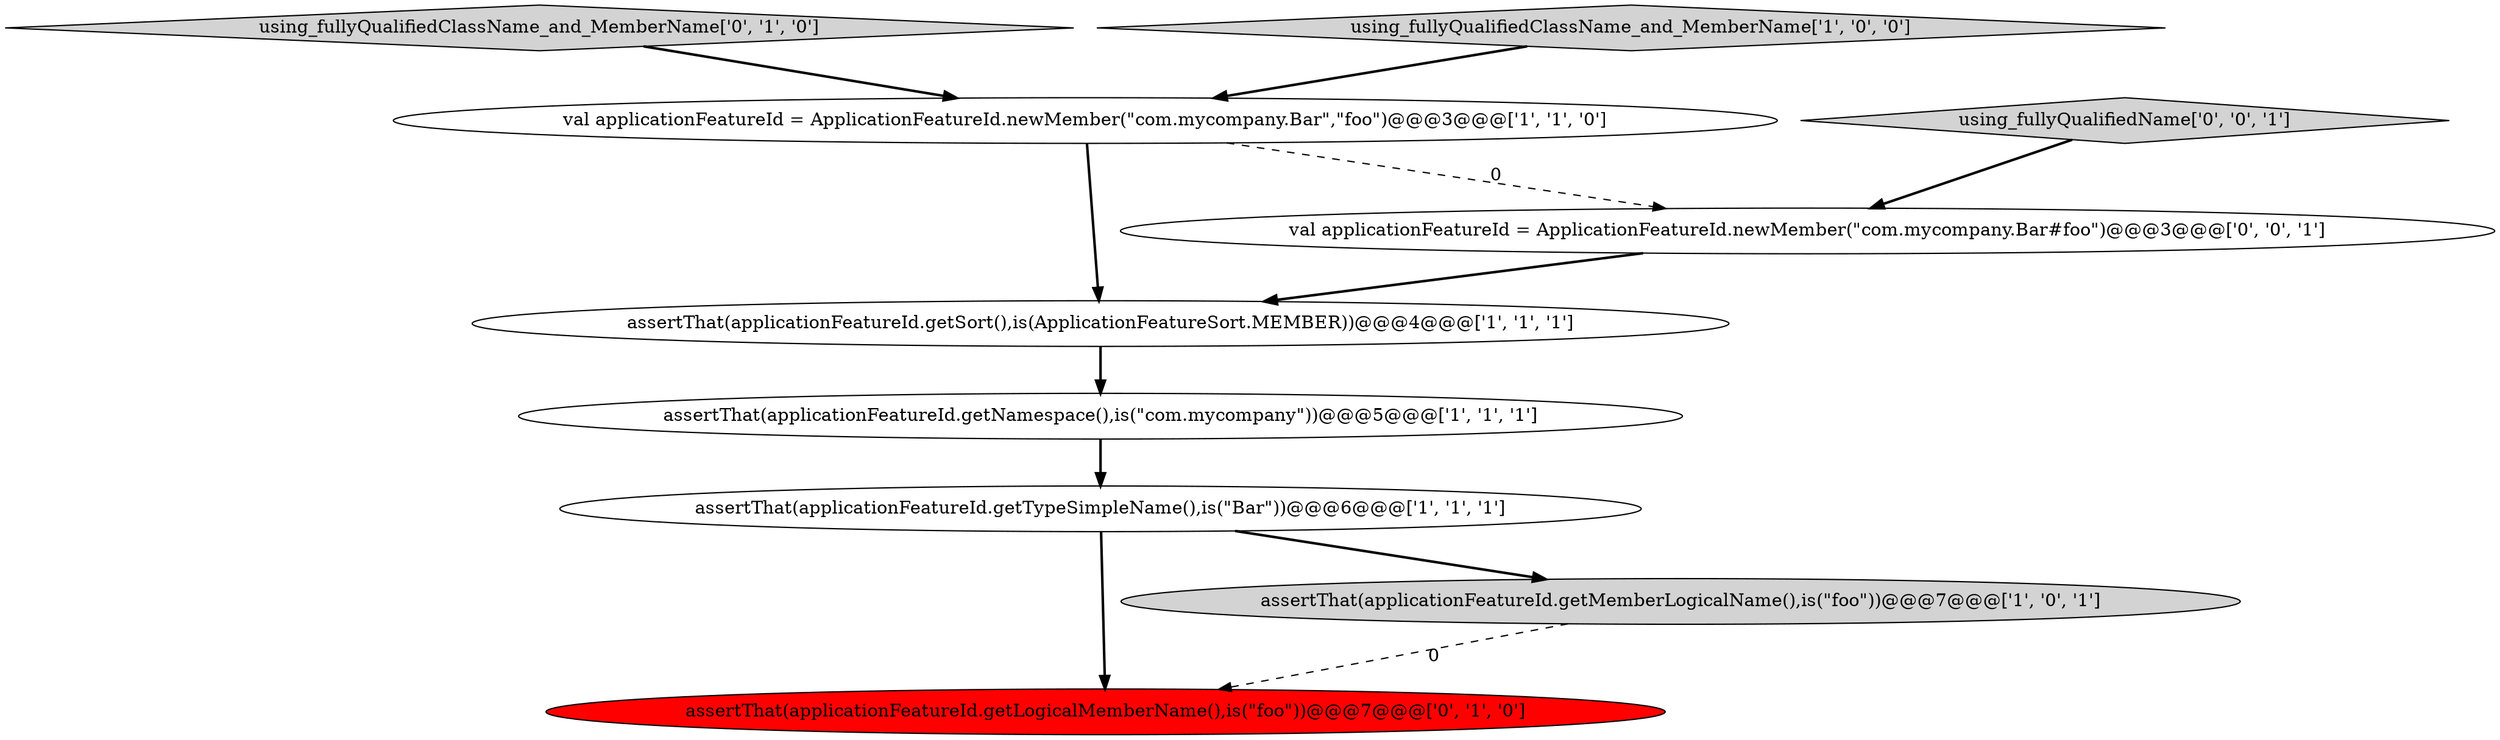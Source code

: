digraph {
6 [style = filled, label = "using_fullyQualifiedClassName_and_MemberName['0', '1', '0']", fillcolor = lightgray, shape = diamond image = "AAA0AAABBB2BBB"];
8 [style = filled, label = "using_fullyQualifiedName['0', '0', '1']", fillcolor = lightgray, shape = diamond image = "AAA0AAABBB3BBB"];
0 [style = filled, label = "val applicationFeatureId = ApplicationFeatureId.newMember(\"com.mycompany.Bar\",\"foo\")@@@3@@@['1', '1', '0']", fillcolor = white, shape = ellipse image = "AAA0AAABBB1BBB"];
4 [style = filled, label = "assertThat(applicationFeatureId.getSort(),is(ApplicationFeatureSort.MEMBER))@@@4@@@['1', '1', '1']", fillcolor = white, shape = ellipse image = "AAA0AAABBB1BBB"];
3 [style = filled, label = "assertThat(applicationFeatureId.getTypeSimpleName(),is(\"Bar\"))@@@6@@@['1', '1', '1']", fillcolor = white, shape = ellipse image = "AAA0AAABBB1BBB"];
9 [style = filled, label = "val applicationFeatureId = ApplicationFeatureId.newMember(\"com.mycompany.Bar#foo\")@@@3@@@['0', '0', '1']", fillcolor = white, shape = ellipse image = "AAA0AAABBB3BBB"];
7 [style = filled, label = "assertThat(applicationFeatureId.getLogicalMemberName(),is(\"foo\"))@@@7@@@['0', '1', '0']", fillcolor = red, shape = ellipse image = "AAA1AAABBB2BBB"];
1 [style = filled, label = "assertThat(applicationFeatureId.getNamespace(),is(\"com.mycompany\"))@@@5@@@['1', '1', '1']", fillcolor = white, shape = ellipse image = "AAA0AAABBB1BBB"];
5 [style = filled, label = "using_fullyQualifiedClassName_and_MemberName['1', '0', '0']", fillcolor = lightgray, shape = diamond image = "AAA0AAABBB1BBB"];
2 [style = filled, label = "assertThat(applicationFeatureId.getMemberLogicalName(),is(\"foo\"))@@@7@@@['1', '0', '1']", fillcolor = lightgray, shape = ellipse image = "AAA0AAABBB1BBB"];
1->3 [style = bold, label=""];
4->1 [style = bold, label=""];
6->0 [style = bold, label=""];
0->9 [style = dashed, label="0"];
3->2 [style = bold, label=""];
5->0 [style = bold, label=""];
3->7 [style = bold, label=""];
2->7 [style = dashed, label="0"];
0->4 [style = bold, label=""];
9->4 [style = bold, label=""];
8->9 [style = bold, label=""];
}
